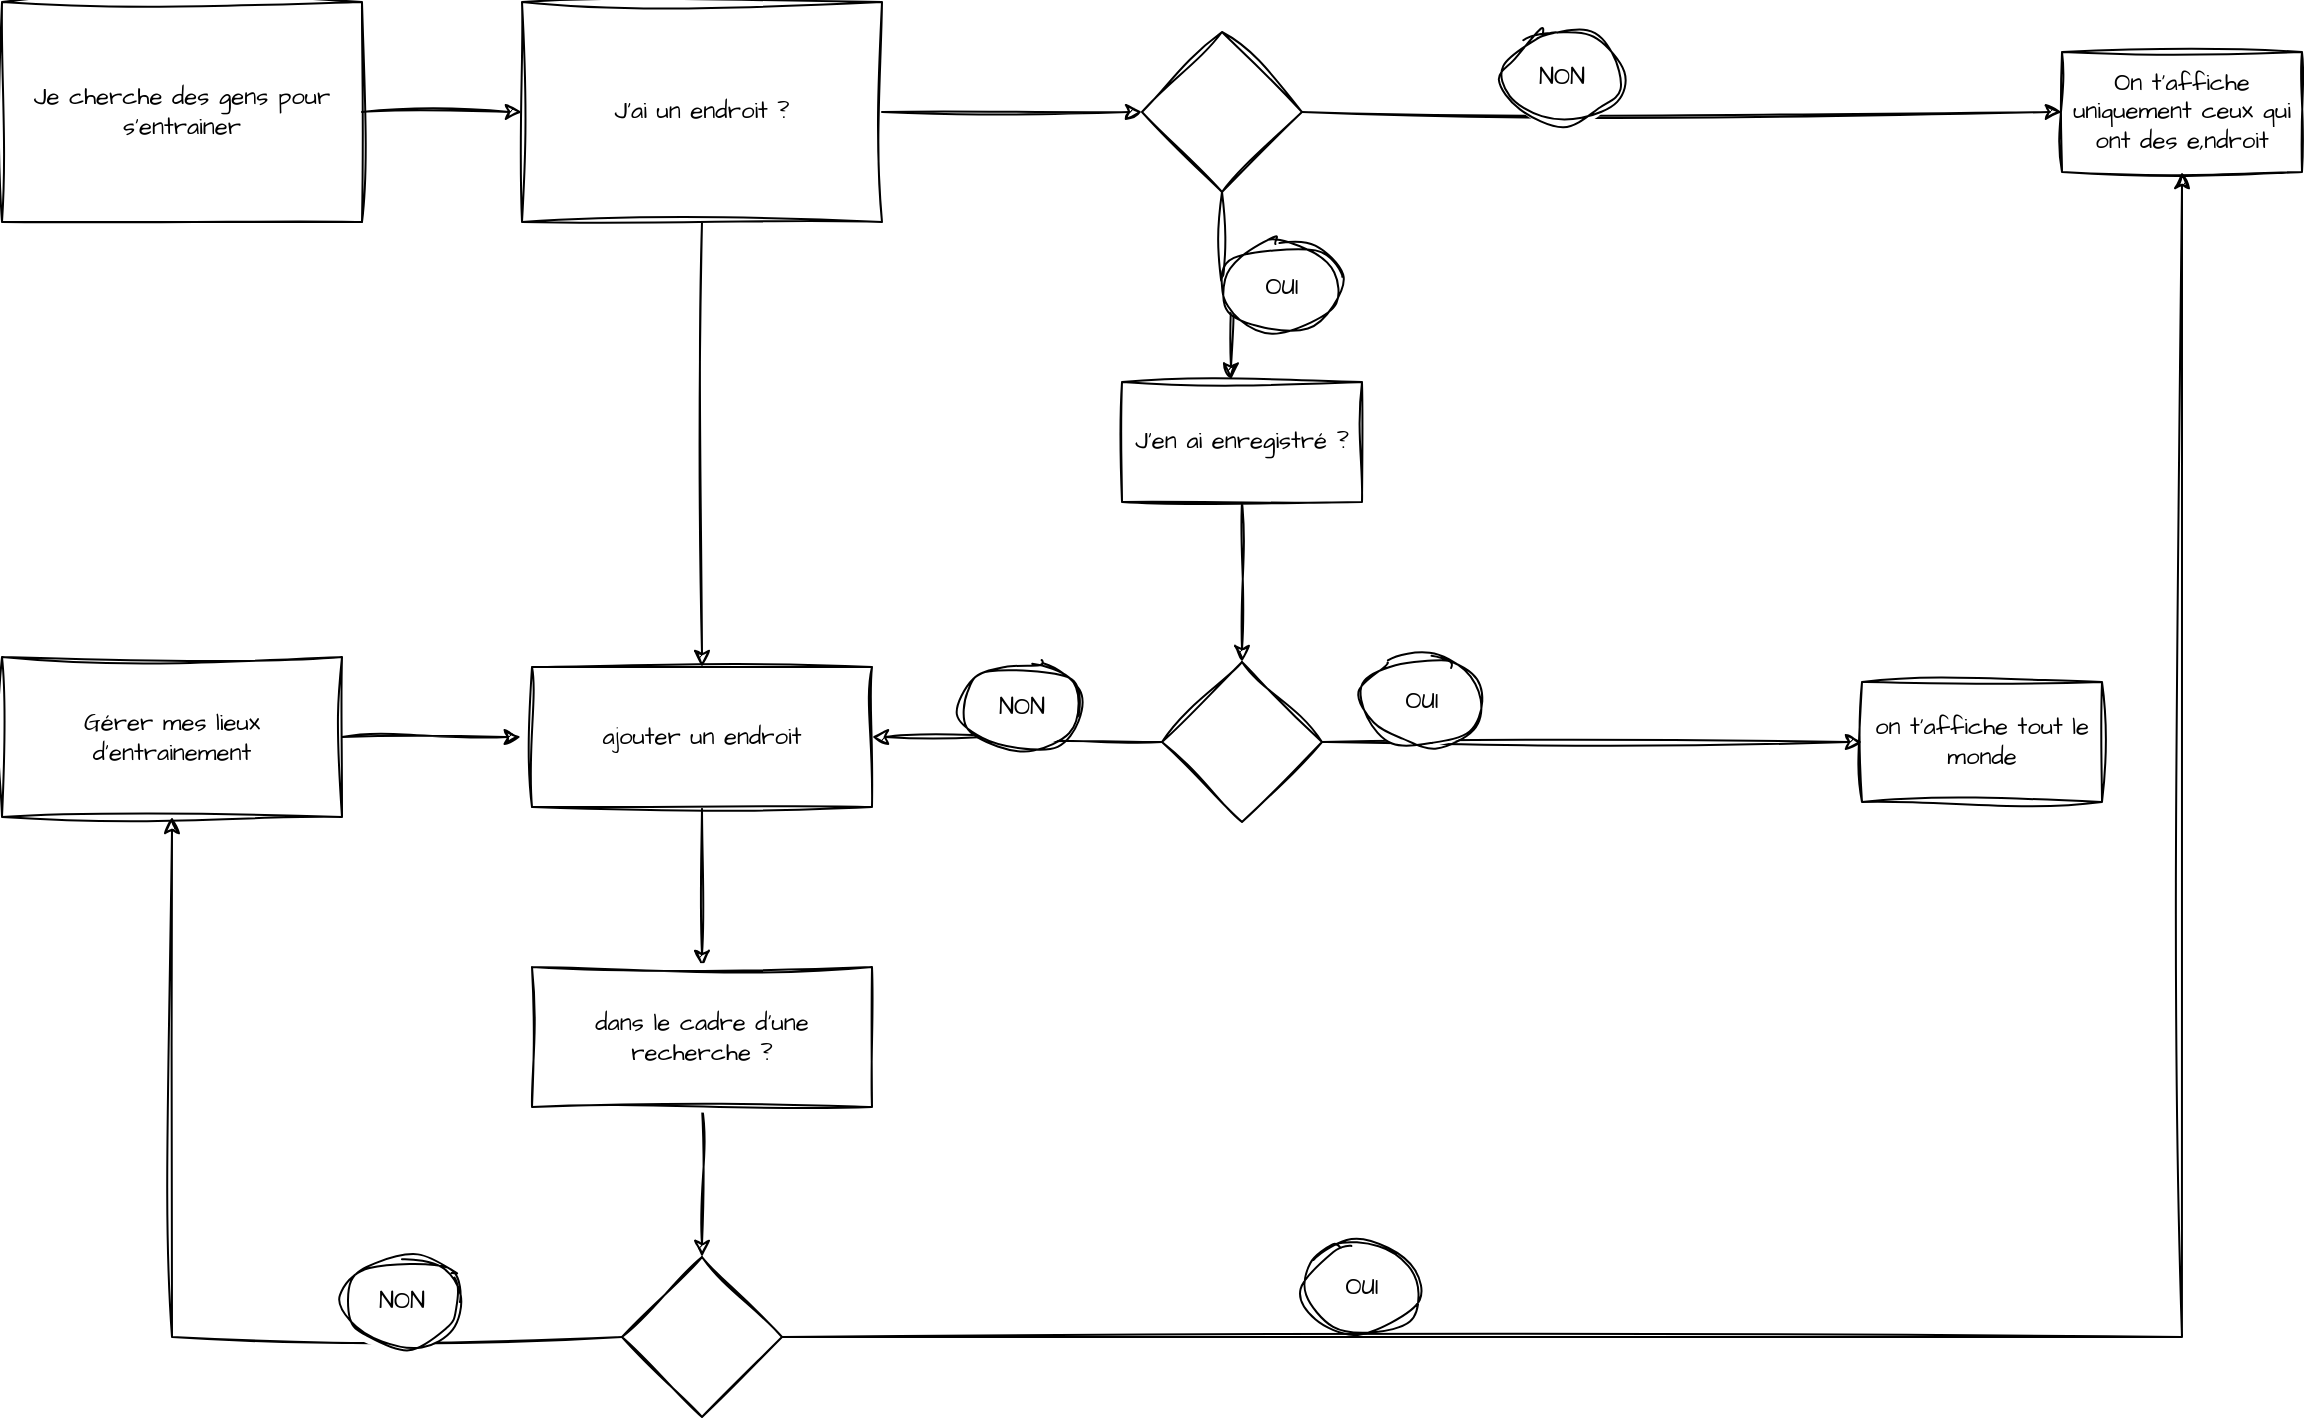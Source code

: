 <mxfile version="24.4.4" type="github">
  <diagram name="Page-1" id="D3DyWlrfUJnLOUU4IPov">
    <mxGraphModel dx="2110" dy="1142" grid="1" gridSize="10" guides="1" tooltips="1" connect="1" arrows="1" fold="1" page="0" pageScale="1" pageWidth="827" pageHeight="1169" math="0" shadow="0">
      <root>
        <mxCell id="0" />
        <mxCell id="1" parent="0" />
        <mxCell id="yYq1-mPOltJAiArIZwE5-4" value="" style="edgeStyle=orthogonalEdgeStyle;rounded=0;sketch=1;hachureGap=4;jiggle=2;curveFitting=1;orthogonalLoop=1;jettySize=auto;html=1;fontFamily=Architects Daughter;fontSource=https%3A%2F%2Ffonts.googleapis.com%2Fcss%3Ffamily%3DArchitects%2BDaughter;" edge="1" parent="1" source="yYq1-mPOltJAiArIZwE5-1" target="yYq1-mPOltJAiArIZwE5-3">
          <mxGeometry relative="1" as="geometry" />
        </mxCell>
        <mxCell id="yYq1-mPOltJAiArIZwE5-1" value="Je cherche des gens pour s&#39;entrainer" style="rounded=0;whiteSpace=wrap;html=1;sketch=1;hachureGap=4;jiggle=2;curveFitting=1;fontFamily=Architects Daughter;fontSource=https%3A%2F%2Ffonts.googleapis.com%2Fcss%3Ffamily%3DArchitects%2BDaughter;" vertex="1" parent="1">
          <mxGeometry x="-60" y="110" width="180" height="110" as="geometry" />
        </mxCell>
        <mxCell id="yYq1-mPOltJAiArIZwE5-6" value="" style="edgeStyle=orthogonalEdgeStyle;rounded=0;sketch=1;hachureGap=4;jiggle=2;curveFitting=1;orthogonalLoop=1;jettySize=auto;html=1;fontFamily=Architects Daughter;fontSource=https%3A%2F%2Ffonts.googleapis.com%2Fcss%3Ffamily%3DArchitects%2BDaughter;" edge="1" parent="1" source="yYq1-mPOltJAiArIZwE5-3" target="yYq1-mPOltJAiArIZwE5-5">
          <mxGeometry relative="1" as="geometry" />
        </mxCell>
        <mxCell id="yYq1-mPOltJAiArIZwE5-16" value="" style="edgeStyle=orthogonalEdgeStyle;rounded=0;sketch=1;hachureGap=4;jiggle=2;curveFitting=1;orthogonalLoop=1;jettySize=auto;html=1;fontFamily=Architects Daughter;fontSource=https%3A%2F%2Ffonts.googleapis.com%2Fcss%3Ffamily%3DArchitects%2BDaughter;" edge="1" parent="1" source="yYq1-mPOltJAiArIZwE5-3" target="yYq1-mPOltJAiArIZwE5-15">
          <mxGeometry relative="1" as="geometry" />
        </mxCell>
        <mxCell id="yYq1-mPOltJAiArIZwE5-3" value="J&#39;ai un endroit ?" style="rounded=0;whiteSpace=wrap;html=1;sketch=1;hachureGap=4;jiggle=2;curveFitting=1;fontFamily=Architects Daughter;fontSource=https%3A%2F%2Ffonts.googleapis.com%2Fcss%3Ffamily%3DArchitects%2BDaughter;" vertex="1" parent="1">
          <mxGeometry x="200" y="110" width="180" height="110" as="geometry" />
        </mxCell>
        <mxCell id="yYq1-mPOltJAiArIZwE5-8" value="" style="edgeStyle=orthogonalEdgeStyle;rounded=0;sketch=1;hachureGap=4;jiggle=2;curveFitting=1;orthogonalLoop=1;jettySize=auto;html=1;fontFamily=Architects Daughter;fontSource=https%3A%2F%2Ffonts.googleapis.com%2Fcss%3Ffamily%3DArchitects%2BDaughter;" edge="1" parent="1" source="yYq1-mPOltJAiArIZwE5-5" target="yYq1-mPOltJAiArIZwE5-7">
          <mxGeometry relative="1" as="geometry" />
        </mxCell>
        <mxCell id="yYq1-mPOltJAiArIZwE5-10" value="" style="edgeStyle=orthogonalEdgeStyle;rounded=0;sketch=1;hachureGap=4;jiggle=2;curveFitting=1;orthogonalLoop=1;jettySize=auto;html=1;fontFamily=Architects Daughter;fontSource=https%3A%2F%2Ffonts.googleapis.com%2Fcss%3Ffamily%3DArchitects%2BDaughter;exitX=0.5;exitY=1;exitDx=0;exitDy=0;entryX=0.454;entryY=-0.02;entryDx=0;entryDy=0;entryPerimeter=0;" edge="1" parent="1" source="yYq1-mPOltJAiArIZwE5-5" target="yYq1-mPOltJAiArIZwE5-26">
          <mxGeometry relative="1" as="geometry" />
        </mxCell>
        <mxCell id="yYq1-mPOltJAiArIZwE5-5" value="" style="rhombus;whiteSpace=wrap;html=1;fontFamily=Architects Daughter;rounded=0;sketch=1;hachureGap=4;jiggle=2;curveFitting=1;fontSource=https%3A%2F%2Ffonts.googleapis.com%2Fcss%3Ffamily%3DArchitects%2BDaughter;" vertex="1" parent="1">
          <mxGeometry x="510" y="125" width="80" height="80" as="geometry" />
        </mxCell>
        <mxCell id="yYq1-mPOltJAiArIZwE5-7" value="On t&#39;affiche uniquement ceux qui ont des e,ndroit" style="whiteSpace=wrap;html=1;fontFamily=Architects Daughter;rounded=0;sketch=1;hachureGap=4;jiggle=2;curveFitting=1;fontSource=https%3A%2F%2Ffonts.googleapis.com%2Fcss%3Ffamily%3DArchitects%2BDaughter;" vertex="1" parent="1">
          <mxGeometry x="970" y="135" width="120" height="60" as="geometry" />
        </mxCell>
        <mxCell id="yYq1-mPOltJAiArIZwE5-9" value="on t&#39;affiche tout le monde" style="whiteSpace=wrap;html=1;fontFamily=Architects Daughter;rounded=0;sketch=1;hachureGap=4;jiggle=2;curveFitting=1;fontSource=https%3A%2F%2Ffonts.googleapis.com%2Fcss%3Ffamily%3DArchitects%2BDaughter;" vertex="1" parent="1">
          <mxGeometry x="870" y="450" width="120" height="60" as="geometry" />
        </mxCell>
        <mxCell id="yYq1-mPOltJAiArIZwE5-12" value="OUI" style="ellipse;whiteSpace=wrap;html=1;sketch=1;hachureGap=4;jiggle=2;curveFitting=1;fontFamily=Architects Daughter;fontSource=https%3A%2F%2Ffonts.googleapis.com%2Fcss%3Ffamily%3DArchitects%2BDaughter;" vertex="1" parent="1">
          <mxGeometry x="550" y="230" width="60" height="45" as="geometry" />
        </mxCell>
        <mxCell id="yYq1-mPOltJAiArIZwE5-13" value="NON" style="ellipse;whiteSpace=wrap;html=1;sketch=1;hachureGap=4;jiggle=2;curveFitting=1;fontFamily=Architects Daughter;fontSource=https%3A%2F%2Ffonts.googleapis.com%2Fcss%3Ffamily%3DArchitects%2BDaughter;" vertex="1" parent="1">
          <mxGeometry x="690" y="125" width="60" height="45" as="geometry" />
        </mxCell>
        <mxCell id="yYq1-mPOltJAiArIZwE5-14" value="Gérer mes lieux d&#39;entrainement" style="rounded=0;whiteSpace=wrap;html=1;sketch=1;hachureGap=4;jiggle=2;curveFitting=1;fontFamily=Architects Daughter;fontSource=https%3A%2F%2Ffonts.googleapis.com%2Fcss%3Ffamily%3DArchitects%2BDaughter;" vertex="1" parent="1">
          <mxGeometry x="-60" y="437.5" width="170" height="80" as="geometry" />
        </mxCell>
        <mxCell id="yYq1-mPOltJAiArIZwE5-33" value="" style="edgeStyle=orthogonalEdgeStyle;rounded=0;sketch=1;hachureGap=4;jiggle=2;curveFitting=1;orthogonalLoop=1;jettySize=auto;html=1;fontFamily=Architects Daughter;fontSource=https%3A%2F%2Ffonts.googleapis.com%2Fcss%3Ffamily%3DArchitects%2BDaughter;" edge="1" parent="1" source="yYq1-mPOltJAiArIZwE5-15" target="yYq1-mPOltJAiArIZwE5-32">
          <mxGeometry relative="1" as="geometry" />
        </mxCell>
        <mxCell id="yYq1-mPOltJAiArIZwE5-15" value="ajouter un endroit" style="rounded=0;whiteSpace=wrap;html=1;sketch=1;hachureGap=4;jiggle=2;curveFitting=1;fontFamily=Architects Daughter;fontSource=https%3A%2F%2Ffonts.googleapis.com%2Fcss%3Ffamily%3DArchitects%2BDaughter;" vertex="1" parent="1">
          <mxGeometry x="205" y="442.5" width="170" height="70" as="geometry" />
        </mxCell>
        <mxCell id="yYq1-mPOltJAiArIZwE5-17" style="edgeStyle=orthogonalEdgeStyle;rounded=0;sketch=1;hachureGap=4;jiggle=2;curveFitting=1;orthogonalLoop=1;jettySize=auto;html=1;entryX=-0.033;entryY=0.5;entryDx=0;entryDy=0;entryPerimeter=0;fontFamily=Architects Daughter;fontSource=https%3A%2F%2Ffonts.googleapis.com%2Fcss%3Ffamily%3DArchitects%2BDaughter;" edge="1" parent="1" source="yYq1-mPOltJAiArIZwE5-14" target="yYq1-mPOltJAiArIZwE5-15">
          <mxGeometry relative="1" as="geometry" />
        </mxCell>
        <mxCell id="yYq1-mPOltJAiArIZwE5-25" style="edgeStyle=orthogonalEdgeStyle;rounded=0;sketch=1;hachureGap=4;jiggle=2;curveFitting=1;orthogonalLoop=1;jettySize=auto;html=1;entryX=0;entryY=0.5;entryDx=0;entryDy=0;fontFamily=Architects Daughter;fontSource=https%3A%2F%2Ffonts.googleapis.com%2Fcss%3Ffamily%3DArchitects%2BDaughter;" edge="1" parent="1" source="yYq1-mPOltJAiArIZwE5-24" target="yYq1-mPOltJAiArIZwE5-9">
          <mxGeometry relative="1" as="geometry" />
        </mxCell>
        <mxCell id="yYq1-mPOltJAiArIZwE5-30" style="edgeStyle=orthogonalEdgeStyle;rounded=0;sketch=1;hachureGap=4;jiggle=2;curveFitting=1;orthogonalLoop=1;jettySize=auto;html=1;entryX=1;entryY=0.5;entryDx=0;entryDy=0;fontFamily=Architects Daughter;fontSource=https%3A%2F%2Ffonts.googleapis.com%2Fcss%3Ffamily%3DArchitects%2BDaughter;" edge="1" parent="1" source="yYq1-mPOltJAiArIZwE5-24" target="yYq1-mPOltJAiArIZwE5-15">
          <mxGeometry relative="1" as="geometry" />
        </mxCell>
        <mxCell id="yYq1-mPOltJAiArIZwE5-24" value="" style="rhombus;whiteSpace=wrap;html=1;fontFamily=Architects Daughter;rounded=0;sketch=1;hachureGap=4;jiggle=2;curveFitting=1;fontSource=https%3A%2F%2Ffonts.googleapis.com%2Fcss%3Ffamily%3DArchitects%2BDaughter;" vertex="1" parent="1">
          <mxGeometry x="520" y="440" width="80" height="80" as="geometry" />
        </mxCell>
        <mxCell id="yYq1-mPOltJAiArIZwE5-28" style="edgeStyle=orthogonalEdgeStyle;rounded=0;sketch=1;hachureGap=4;jiggle=2;curveFitting=1;orthogonalLoop=1;jettySize=auto;html=1;entryX=0.5;entryY=0;entryDx=0;entryDy=0;fontFamily=Architects Daughter;fontSource=https%3A%2F%2Ffonts.googleapis.com%2Fcss%3Ffamily%3DArchitects%2BDaughter;" edge="1" parent="1" source="yYq1-mPOltJAiArIZwE5-26" target="yYq1-mPOltJAiArIZwE5-24">
          <mxGeometry relative="1" as="geometry" />
        </mxCell>
        <mxCell id="yYq1-mPOltJAiArIZwE5-26" value="J&#39;en ai enregistré ?" style="whiteSpace=wrap;html=1;fontFamily=Architects Daughter;rounded=0;sketch=1;hachureGap=4;jiggle=2;curveFitting=1;fontSource=https%3A%2F%2Ffonts.googleapis.com%2Fcss%3Ffamily%3DArchitects%2BDaughter;" vertex="1" parent="1">
          <mxGeometry x="500" y="300" width="120" height="60" as="geometry" />
        </mxCell>
        <mxCell id="yYq1-mPOltJAiArIZwE5-29" value="NON" style="ellipse;whiteSpace=wrap;html=1;sketch=1;hachureGap=4;jiggle=2;curveFitting=1;fontFamily=Architects Daughter;fontSource=https%3A%2F%2Ffonts.googleapis.com%2Fcss%3Ffamily%3DArchitects%2BDaughter;" vertex="1" parent="1">
          <mxGeometry x="420" y="440" width="60" height="45" as="geometry" />
        </mxCell>
        <mxCell id="yYq1-mPOltJAiArIZwE5-31" value="OUI" style="ellipse;whiteSpace=wrap;html=1;sketch=1;hachureGap=4;jiggle=2;curveFitting=1;fontFamily=Architects Daughter;fontSource=https%3A%2F%2Ffonts.googleapis.com%2Fcss%3Ffamily%3DArchitects%2BDaughter;" vertex="1" parent="1">
          <mxGeometry x="620" y="437.5" width="60" height="45" as="geometry" />
        </mxCell>
        <mxCell id="yYq1-mPOltJAiArIZwE5-35" value="" style="edgeStyle=orthogonalEdgeStyle;rounded=0;sketch=1;hachureGap=4;jiggle=2;curveFitting=1;orthogonalLoop=1;jettySize=auto;html=1;fontFamily=Architects Daughter;fontSource=https%3A%2F%2Ffonts.googleapis.com%2Fcss%3Ffamily%3DArchitects%2BDaughter;" edge="1" parent="1" source="yYq1-mPOltJAiArIZwE5-32" target="yYq1-mPOltJAiArIZwE5-34">
          <mxGeometry relative="1" as="geometry" />
        </mxCell>
        <mxCell id="yYq1-mPOltJAiArIZwE5-32" value="dans le cadre d&#39;une recherche ?" style="rounded=0;whiteSpace=wrap;html=1;sketch=1;hachureGap=4;jiggle=2;curveFitting=1;fontFamily=Architects Daughter;fontSource=https%3A%2F%2Ffonts.googleapis.com%2Fcss%3Ffamily%3DArchitects%2BDaughter;" vertex="1" parent="1">
          <mxGeometry x="205" y="592.5" width="170" height="70" as="geometry" />
        </mxCell>
        <mxCell id="yYq1-mPOltJAiArIZwE5-36" style="edgeStyle=orthogonalEdgeStyle;rounded=0;sketch=1;hachureGap=4;jiggle=2;curveFitting=1;orthogonalLoop=1;jettySize=auto;html=1;entryX=0.5;entryY=1;entryDx=0;entryDy=0;fontFamily=Architects Daughter;fontSource=https%3A%2F%2Ffonts.googleapis.com%2Fcss%3Ffamily%3DArchitects%2BDaughter;" edge="1" parent="1" source="yYq1-mPOltJAiArIZwE5-34" target="yYq1-mPOltJAiArIZwE5-7">
          <mxGeometry relative="1" as="geometry" />
        </mxCell>
        <mxCell id="yYq1-mPOltJAiArIZwE5-38" style="edgeStyle=orthogonalEdgeStyle;rounded=0;sketch=1;hachureGap=4;jiggle=2;curveFitting=1;orthogonalLoop=1;jettySize=auto;html=1;entryX=0.5;entryY=1;entryDx=0;entryDy=0;fontFamily=Architects Daughter;fontSource=https%3A%2F%2Ffonts.googleapis.com%2Fcss%3Ffamily%3DArchitects%2BDaughter;" edge="1" parent="1" source="yYq1-mPOltJAiArIZwE5-34" target="yYq1-mPOltJAiArIZwE5-14">
          <mxGeometry relative="1" as="geometry" />
        </mxCell>
        <mxCell id="yYq1-mPOltJAiArIZwE5-34" value="" style="rhombus;whiteSpace=wrap;html=1;fontFamily=Architects Daughter;rounded=0;sketch=1;hachureGap=4;jiggle=2;curveFitting=1;fontSource=https%3A%2F%2Ffonts.googleapis.com%2Fcss%3Ffamily%3DArchitects%2BDaughter;" vertex="1" parent="1">
          <mxGeometry x="250" y="737.5" width="80" height="80" as="geometry" />
        </mxCell>
        <mxCell id="yYq1-mPOltJAiArIZwE5-37" value="OUI" style="ellipse;whiteSpace=wrap;html=1;sketch=1;hachureGap=4;jiggle=2;curveFitting=1;fontFamily=Architects Daughter;fontSource=https%3A%2F%2Ffonts.googleapis.com%2Fcss%3Ffamily%3DArchitects%2BDaughter;" vertex="1" parent="1">
          <mxGeometry x="590" y="730" width="60" height="45" as="geometry" />
        </mxCell>
        <mxCell id="yYq1-mPOltJAiArIZwE5-39" value="NON" style="ellipse;whiteSpace=wrap;html=1;sketch=1;hachureGap=4;jiggle=2;curveFitting=1;fontFamily=Architects Daughter;fontSource=https%3A%2F%2Ffonts.googleapis.com%2Fcss%3Ffamily%3DArchitects%2BDaughter;" vertex="1" parent="1">
          <mxGeometry x="110" y="737.5" width="60" height="45" as="geometry" />
        </mxCell>
      </root>
    </mxGraphModel>
  </diagram>
</mxfile>
